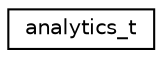 digraph "Graphical Class Hierarchy"
{
 // INTERACTIVE_SVG=YES
 // LATEX_PDF_SIZE
  edge [fontname="Helvetica",fontsize="10",labelfontname="Helvetica",labelfontsize="10"];
  node [fontname="Helvetica",fontsize="10",shape=record];
  rankdir="LR";
  Node0 [label="analytics_t",height=0.2,width=0.4,color="black", fillcolor="white", style="filled",URL="$structanalytics__t.html",tooltip=" "];
}
